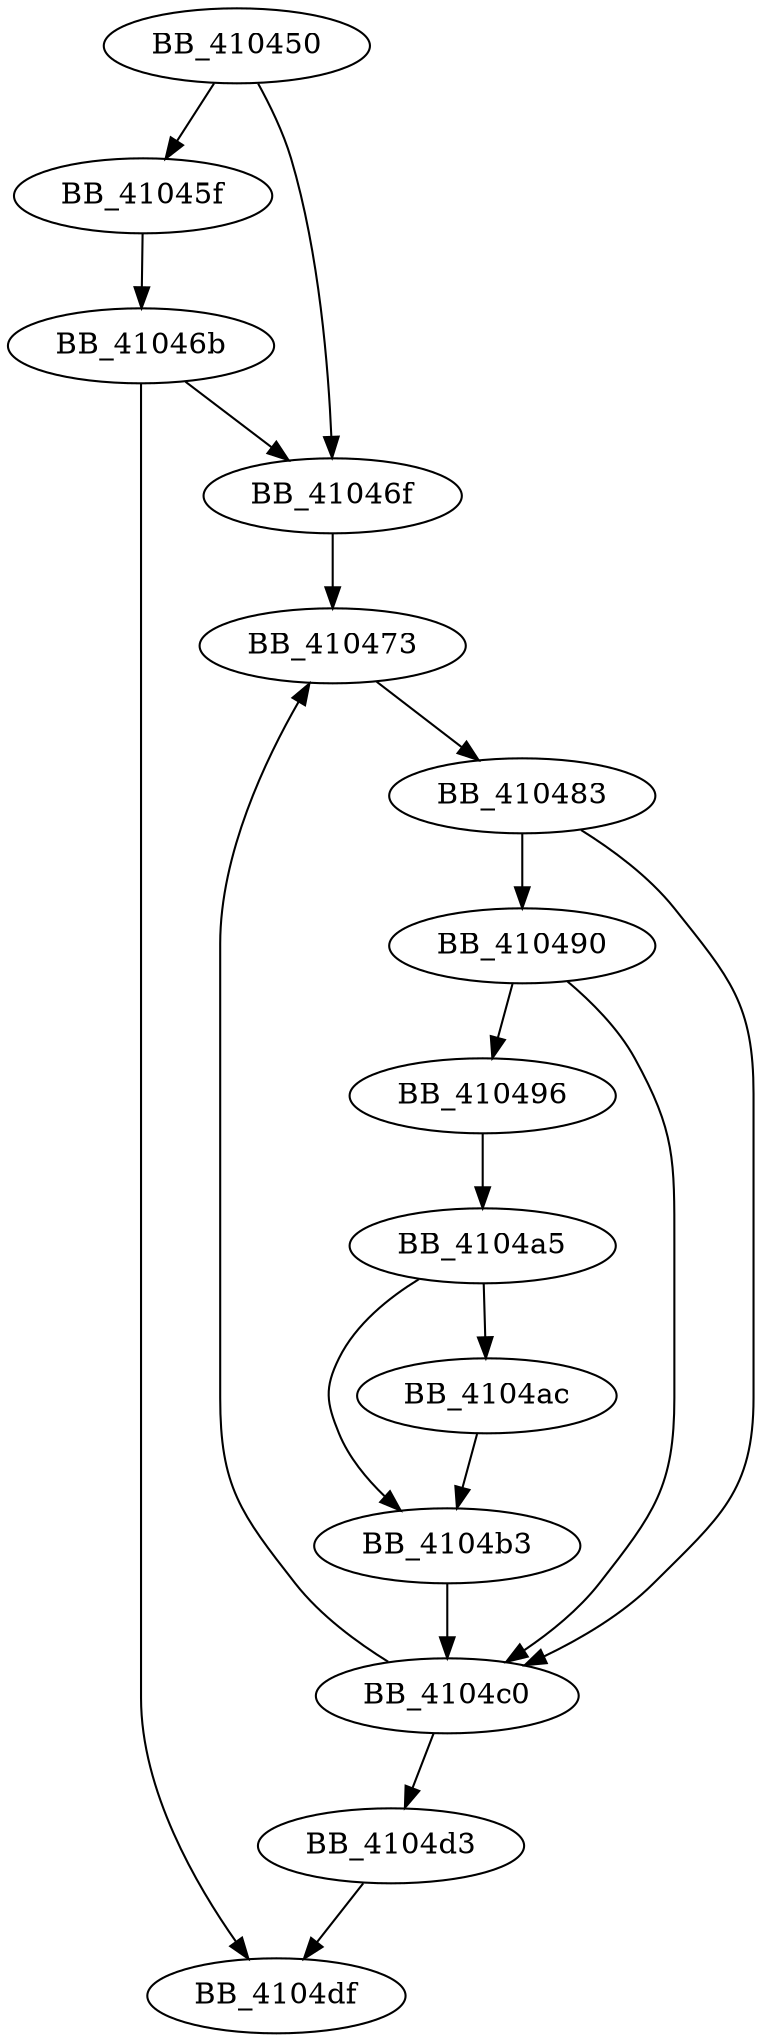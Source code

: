 DiGraph sub_410450{
BB_410450->BB_41045f
BB_410450->BB_41046f
BB_41045f->BB_41046b
BB_41046b->BB_41046f
BB_41046b->BB_4104df
BB_41046f->BB_410473
BB_410473->BB_410483
BB_410483->BB_410490
BB_410483->BB_4104c0
BB_410490->BB_410496
BB_410490->BB_4104c0
BB_410496->BB_4104a5
BB_4104a5->BB_4104ac
BB_4104a5->BB_4104b3
BB_4104ac->BB_4104b3
BB_4104b3->BB_4104c0
BB_4104c0->BB_410473
BB_4104c0->BB_4104d3
BB_4104d3->BB_4104df
}
